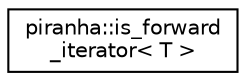 digraph "Graphical Class Hierarchy"
{
  edge [fontname="Helvetica",fontsize="10",labelfontname="Helvetica",labelfontsize="10"];
  node [fontname="Helvetica",fontsize="10",shape=record];
  rankdir="LR";
  Node0 [label="piranha::is_forward\l_iterator\< T \>",height=0.2,width=0.4,color="black", fillcolor="white", style="filled",URL="$structpiranha_1_1is__forward__iterator.html",tooltip="Forward iterator type trait. "];
}
